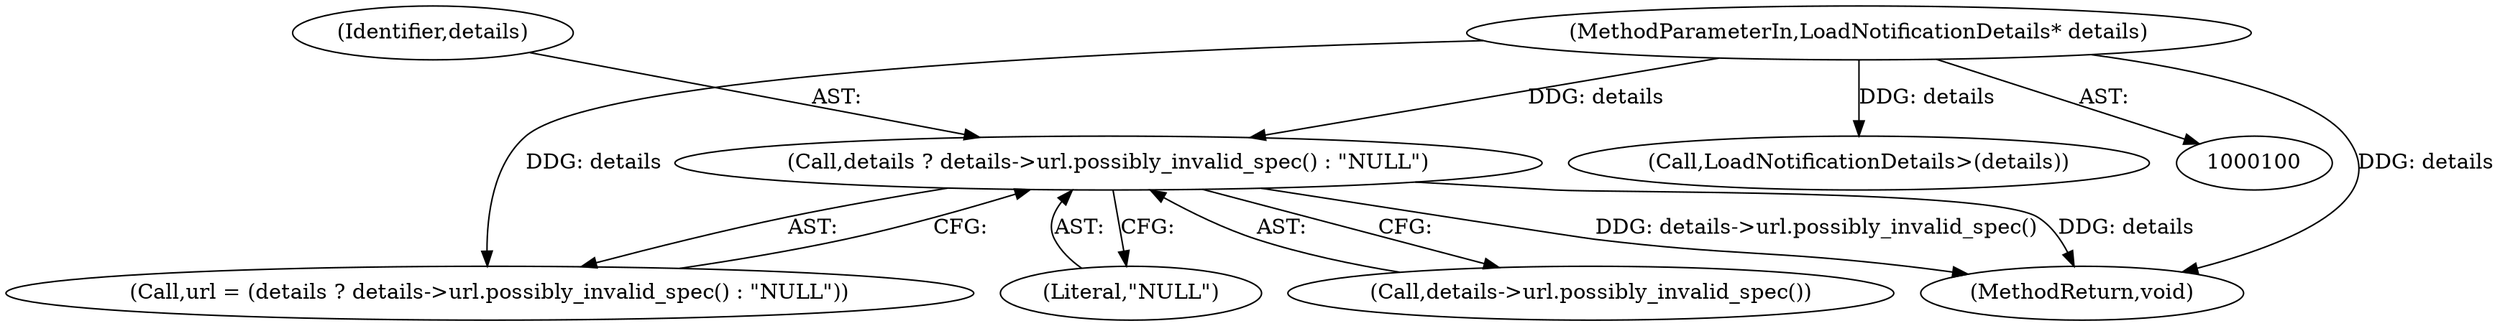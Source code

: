 digraph "0_Chrome_adca986a53b31b6da4cb22f8e755f6856daea89a_12@pointer" {
"1000152" [label="(Call,details ? details->url.possibly_invalid_spec() : \"NULL\")"];
"1000103" [label="(MethodParameterIn,LoadNotificationDetails* details)"];
"1000208" [label="(MethodReturn,void)"];
"1000152" [label="(Call,details ? details->url.possibly_invalid_spec() : \"NULL\")"];
"1000150" [label="(Call,url = (details ? details->url.possibly_invalid_spec() : \"NULL\"))"];
"1000196" [label="(Call,LoadNotificationDetails>(details))"];
"1000153" [label="(Identifier,details)"];
"1000155" [label="(Literal,\"NULL\")"];
"1000103" [label="(MethodParameterIn,LoadNotificationDetails* details)"];
"1000154" [label="(Call,details->url.possibly_invalid_spec())"];
"1000152" -> "1000150"  [label="AST: "];
"1000152" -> "1000154"  [label="CFG: "];
"1000152" -> "1000155"  [label="CFG: "];
"1000153" -> "1000152"  [label="AST: "];
"1000154" -> "1000152"  [label="AST: "];
"1000155" -> "1000152"  [label="AST: "];
"1000150" -> "1000152"  [label="CFG: "];
"1000152" -> "1000208"  [label="DDG: details->url.possibly_invalid_spec()"];
"1000152" -> "1000208"  [label="DDG: details"];
"1000103" -> "1000152"  [label="DDG: details"];
"1000103" -> "1000100"  [label="AST: "];
"1000103" -> "1000208"  [label="DDG: details"];
"1000103" -> "1000150"  [label="DDG: details"];
"1000103" -> "1000196"  [label="DDG: details"];
}
